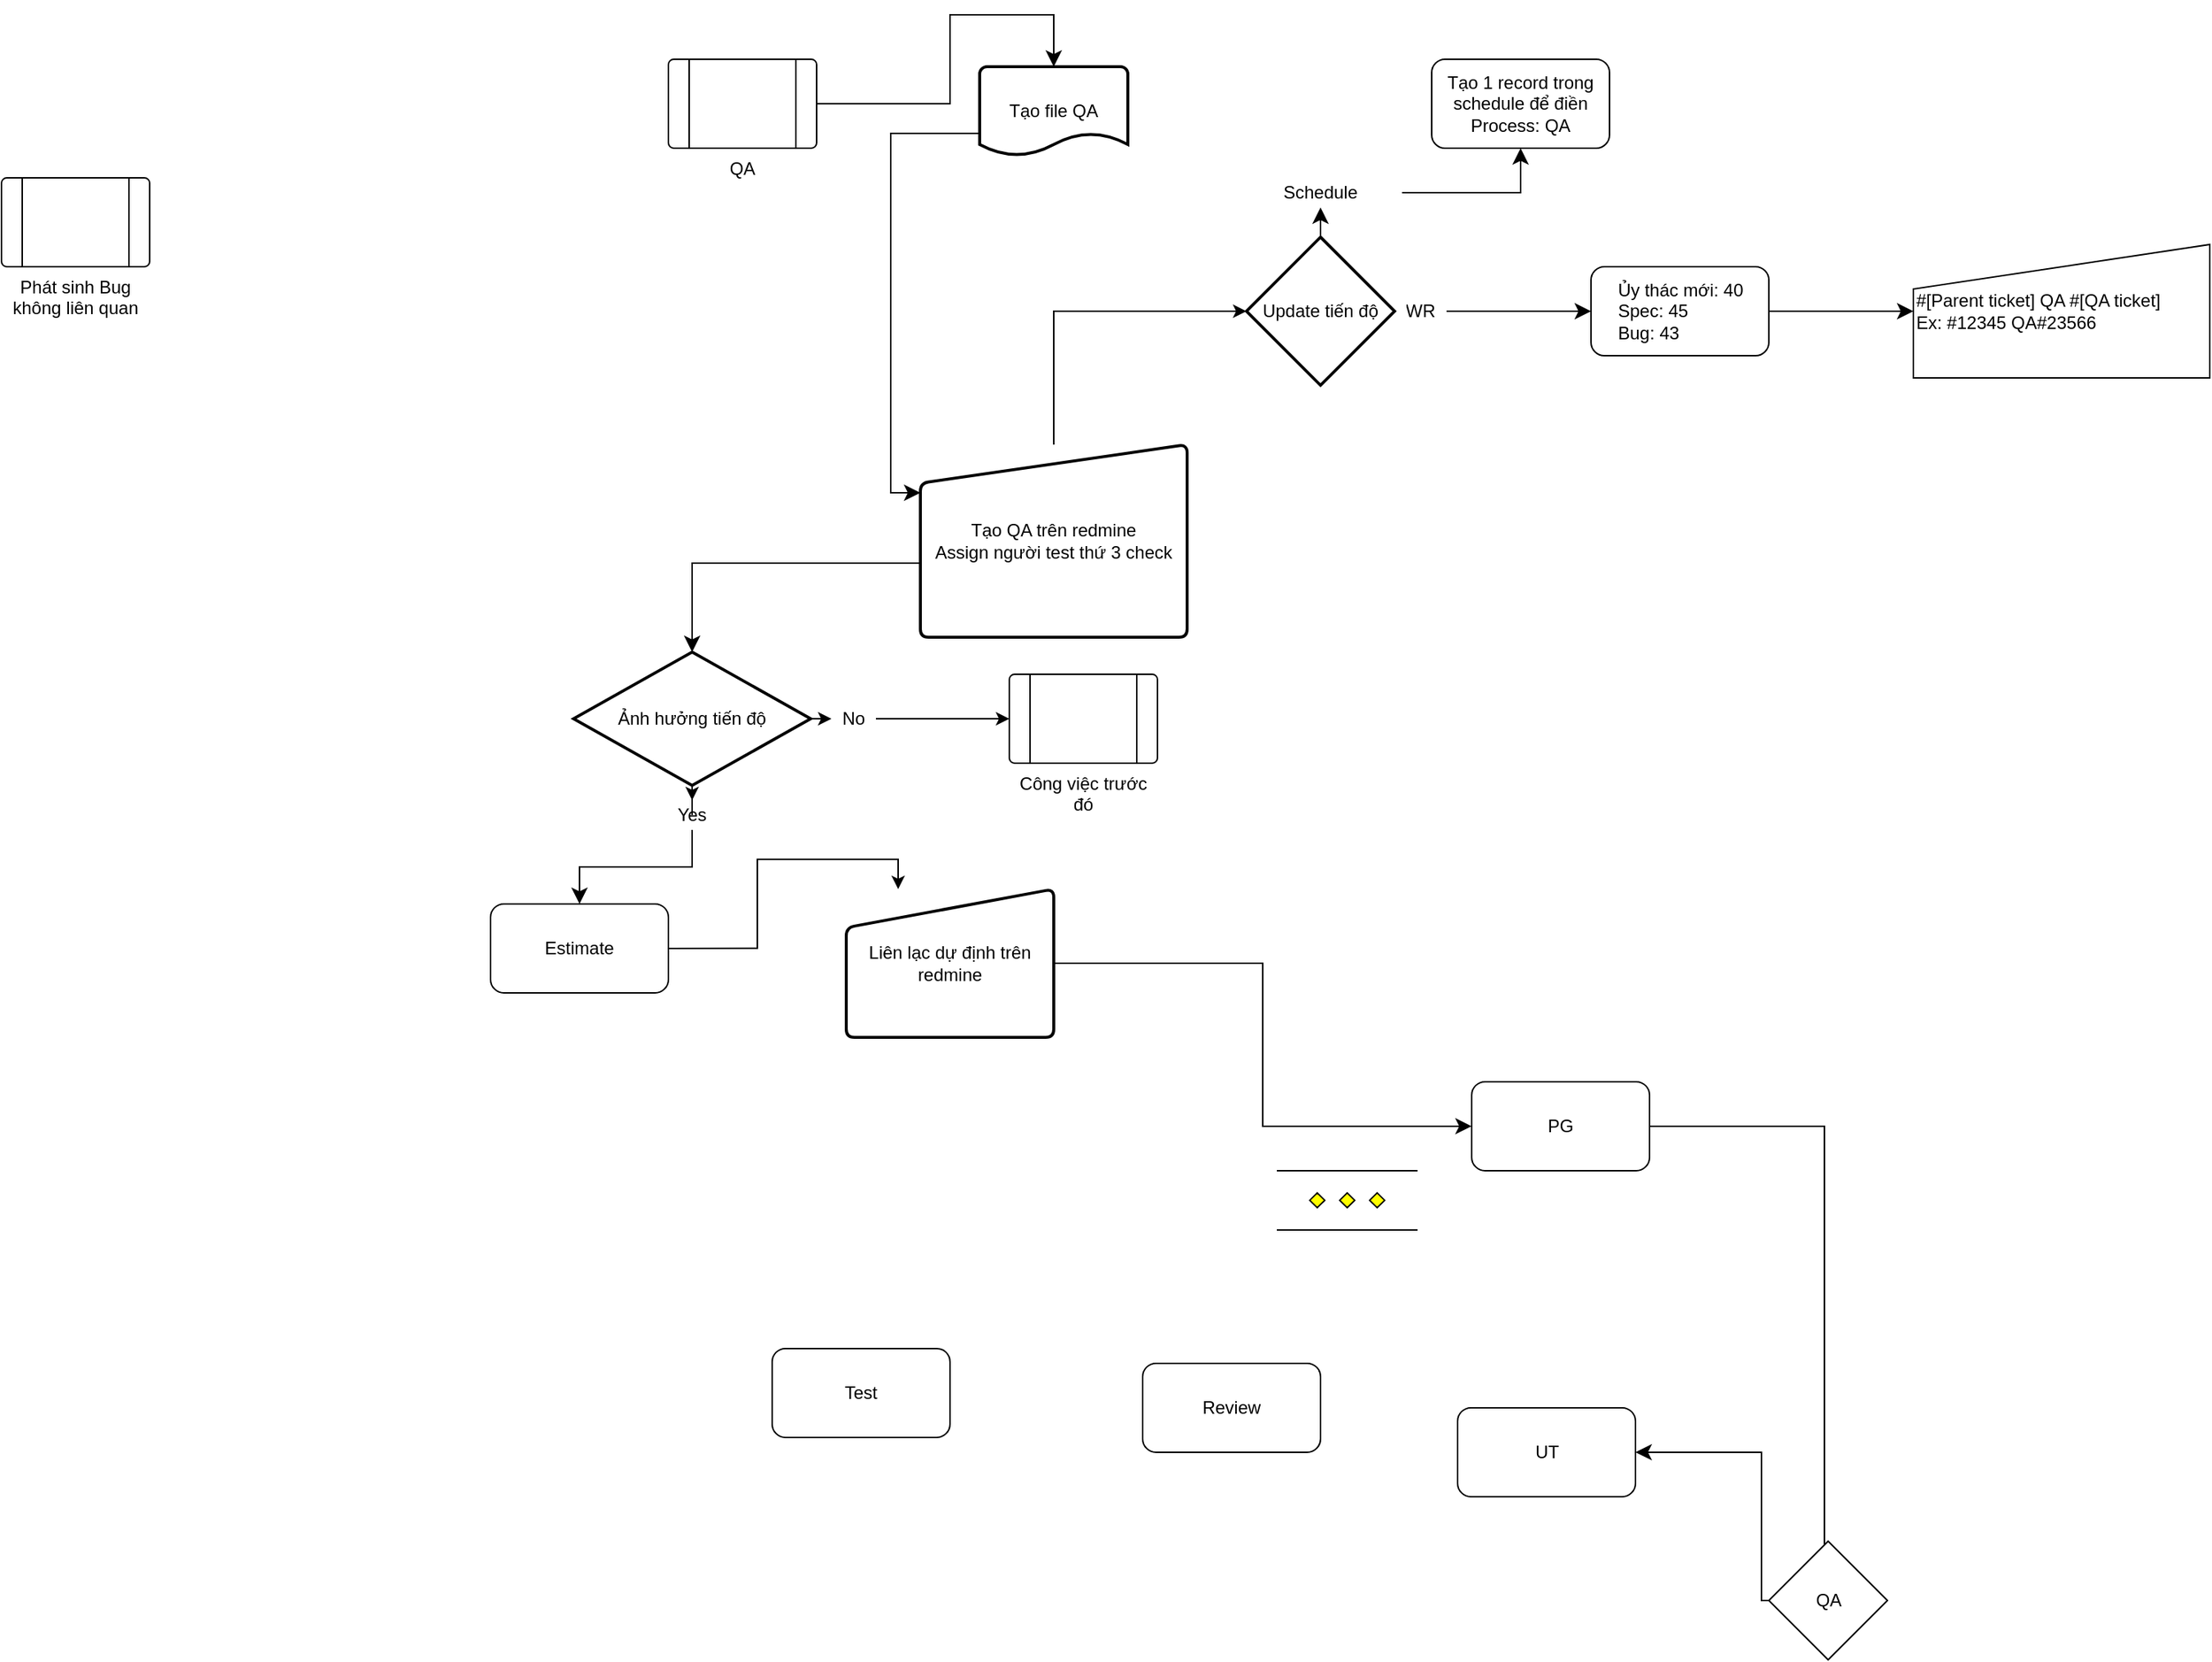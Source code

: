 <mxfile version="22.0.3" type="github">
  <diagram name="Page-1" id="zTbb-Xnv8Q7ji7ILYT0D">
    <mxGraphModel dx="1749" dy="1783" grid="1" gridSize="10" guides="1" tooltips="1" connect="1" arrows="1" fold="1" page="1" pageScale="1" pageWidth="850" pageHeight="1100" math="0" shadow="0">
      <root>
        <mxCell id="0" />
        <mxCell id="1" parent="0" />
        <mxCell id="gtDI2S5hlt-X197ZOi6Z-17" style="edgeStyle=orthogonalEdgeStyle;rounded=0;orthogonalLoop=1;jettySize=auto;html=1;exitX=1;exitY=0.5;exitDx=0;exitDy=0;entryX=0.25;entryY=0;entryDx=0;entryDy=0;" edge="1" parent="1" source="gtDI2S5hlt-X197ZOi6Z-14" target="gtDI2S5hlt-X197ZOi6Z-27">
          <mxGeometry relative="1" as="geometry">
            <mxPoint x="90" y="-460.06" as="targetPoint" />
          </mxGeometry>
        </mxCell>
        <mxCell id="gtDI2S5hlt-X197ZOi6Z-14" value="Estimate" style="rounded=1;whiteSpace=wrap;html=1;" vertex="1" parent="1">
          <mxGeometry x="-150" y="-490.06" width="120" height="60" as="geometry" />
        </mxCell>
        <mxCell id="gtDI2S5hlt-X197ZOi6Z-18" value="PG" style="rounded=1;whiteSpace=wrap;html=1;" vertex="1" parent="1">
          <mxGeometry x="512" y="-370.06" width="120" height="60" as="geometry" />
        </mxCell>
        <mxCell id="gtDI2S5hlt-X197ZOi6Z-19" value="UT" style="rounded=1;whiteSpace=wrap;html=1;" vertex="1" parent="1">
          <mxGeometry x="502.5" y="-150.06" width="120" height="60" as="geometry" />
        </mxCell>
        <mxCell id="gtDI2S5hlt-X197ZOi6Z-20" value="Review" style="rounded=1;whiteSpace=wrap;html=1;" vertex="1" parent="1">
          <mxGeometry x="290" y="-180.06" width="120" height="60" as="geometry" />
        </mxCell>
        <mxCell id="gtDI2S5hlt-X197ZOi6Z-21" value="Test" style="rounded=1;whiteSpace=wrap;html=1;" vertex="1" parent="1">
          <mxGeometry x="40" y="-190.06" width="120" height="60" as="geometry" />
        </mxCell>
        <mxCell id="gtDI2S5hlt-X197ZOi6Z-25" value="" style="edgeStyle=elbowEdgeStyle;elbow=vertical;endArrow=classic;html=1;curved=0;rounded=0;endSize=8;startSize=8;exitX=0.5;exitY=1;exitDx=0;exitDy=0;entryX=0.5;entryY=0;entryDx=0;entryDy=0;" edge="1" parent="1" source="gtDI2S5hlt-X197ZOi6Z-42" target="gtDI2S5hlt-X197ZOi6Z-14">
          <mxGeometry width="50" height="50" relative="1" as="geometry">
            <mxPoint x="-12" y="-490" as="sourcePoint" />
            <mxPoint x="380" y="-280" as="targetPoint" />
            <Array as="points" />
          </mxGeometry>
        </mxCell>
        <mxCell id="gtDI2S5hlt-X197ZOi6Z-27" value="Liên lạc dự định trên redmine" style="html=1;strokeWidth=2;shape=manualInput;whiteSpace=wrap;rounded=1;size=26;arcSize=11;" vertex="1" parent="1">
          <mxGeometry x="90" y="-500.06" width="140" height="100" as="geometry" />
        </mxCell>
        <mxCell id="gtDI2S5hlt-X197ZOi6Z-52" style="edgeStyle=orthogonalEdgeStyle;rounded=0;orthogonalLoop=1;jettySize=auto;html=1;exitX=0.5;exitY=0;exitDx=0;exitDy=0;entryX=0;entryY=0.5;entryDx=0;entryDy=0;entryPerimeter=0;" edge="1" parent="1" source="gtDI2S5hlt-X197ZOi6Z-33" target="gtDI2S5hlt-X197ZOi6Z-53">
          <mxGeometry relative="1" as="geometry" />
        </mxCell>
        <mxCell id="gtDI2S5hlt-X197ZOi6Z-28" value="Tạo file QA" style="strokeWidth=2;html=1;shape=mxgraph.flowchart.document2;whiteSpace=wrap;size=0.25;" vertex="1" parent="1">
          <mxGeometry x="180" y="-1055" width="100" height="60" as="geometry" />
        </mxCell>
        <mxCell id="gtDI2S5hlt-X197ZOi6Z-30" value="" style="edgeStyle=elbowEdgeStyle;elbow=horizontal;endArrow=classic;html=1;curved=0;rounded=0;endSize=8;startSize=8;exitX=1;exitY=0.5;exitDx=0;exitDy=0;" edge="1" parent="1" source="gtDI2S5hlt-X197ZOi6Z-27" target="gtDI2S5hlt-X197ZOi6Z-18">
          <mxGeometry width="50" height="50" relative="1" as="geometry">
            <mxPoint x="210" y="-460.06" as="sourcePoint" />
            <mxPoint x="290" y="-490.06" as="targetPoint" />
          </mxGeometry>
        </mxCell>
        <mxCell id="gtDI2S5hlt-X197ZOi6Z-31" value="" style="edgeStyle=elbowEdgeStyle;elbow=horizontal;endArrow=classic;html=1;curved=0;rounded=0;endSize=8;startSize=8;exitX=0;exitY=0.75;exitDx=0;exitDy=0;exitPerimeter=0;entryX=0;entryY=0.25;entryDx=0;entryDy=0;" edge="1" parent="1" source="gtDI2S5hlt-X197ZOi6Z-28" target="gtDI2S5hlt-X197ZOi6Z-33">
          <mxGeometry width="50" height="50" relative="1" as="geometry">
            <mxPoint x="270" y="-310" as="sourcePoint" />
            <mxPoint x="230" y="-800" as="targetPoint" />
            <Array as="points">
              <mxPoint x="120" y="-890" />
            </Array>
          </mxGeometry>
        </mxCell>
        <mxCell id="gtDI2S5hlt-X197ZOi6Z-32" value="" style="edgeStyle=elbowEdgeStyle;elbow=horizontal;endArrow=classic;html=1;curved=0;rounded=0;endSize=8;startSize=8;exitX=1;exitY=0.5;exitDx=0;exitDy=0;entryX=1;entryY=0.5;entryDx=0;entryDy=0;" edge="1" parent="1" source="gtDI2S5hlt-X197ZOi6Z-22" target="gtDI2S5hlt-X197ZOi6Z-19">
          <mxGeometry width="50" height="50" relative="1" as="geometry">
            <mxPoint x="552" y="-110" as="sourcePoint" />
            <mxPoint x="602" y="-160" as="targetPoint" />
            <Array as="points" />
          </mxGeometry>
        </mxCell>
        <mxCell id="gtDI2S5hlt-X197ZOi6Z-33" value="Tạo QA trên redmine&lt;br&gt;Assign người test thứ 3 check" style="html=1;strokeWidth=2;shape=manualInput;whiteSpace=wrap;rounded=1;size=26;arcSize=11;" vertex="1" parent="1">
          <mxGeometry x="140" y="-800" width="180" height="130" as="geometry" />
        </mxCell>
        <mxCell id="gtDI2S5hlt-X197ZOi6Z-35" value="" style="edgeStyle=elbowEdgeStyle;elbow=vertical;endArrow=classic;html=1;curved=0;rounded=0;endSize=8;startSize=8;exitX=0;exitY=0.25;exitDx=0;exitDy=0;entryX=0.5;entryY=0;entryDx=0;entryDy=0;entryPerimeter=0;" edge="1" parent="1" source="gtDI2S5hlt-X197ZOi6Z-33" target="gtDI2S5hlt-X197ZOi6Z-34">
          <mxGeometry width="50" height="50" relative="1" as="geometry">
            <mxPoint x="230" y="-560" as="sourcePoint" />
            <mxPoint x="-10" y="-660" as="targetPoint" />
            <Array as="points">
              <mxPoint x="60" y="-720" />
            </Array>
          </mxGeometry>
        </mxCell>
        <mxCell id="gtDI2S5hlt-X197ZOi6Z-44" style="edgeStyle=orthogonalEdgeStyle;rounded=0;orthogonalLoop=1;jettySize=auto;html=1;exitX=0.5;exitY=1;exitDx=0;exitDy=0;exitPerimeter=0;" edge="1" parent="1" source="gtDI2S5hlt-X197ZOi6Z-34" target="gtDI2S5hlt-X197ZOi6Z-42">
          <mxGeometry relative="1" as="geometry" />
        </mxCell>
        <mxCell id="gtDI2S5hlt-X197ZOi6Z-34" value="Ảnh hưởng tiến độ" style="strokeWidth=2;html=1;shape=mxgraph.flowchart.decision;whiteSpace=wrap;" vertex="1" parent="1">
          <mxGeometry x="-94" y="-660" width="160" height="90" as="geometry" />
        </mxCell>
        <UserObject label="Yes" placeholders="1" name="Variable" id="gtDI2S5hlt-X197ZOi6Z-42">
          <mxCell style="text;html=1;strokeColor=none;fillColor=none;align=center;verticalAlign=middle;whiteSpace=wrap;overflow=hidden;" vertex="1" parent="1">
            <mxGeometry x="-54" y="-560" width="80" height="20" as="geometry" />
          </mxCell>
        </UserObject>
        <UserObject label="No" placeholders="1" name="Variable" id="gtDI2S5hlt-X197ZOi6Z-45">
          <mxCell style="text;html=1;strokeColor=none;fillColor=none;align=center;verticalAlign=middle;whiteSpace=wrap;overflow=hidden;" vertex="1" parent="1">
            <mxGeometry x="80" y="-625" width="30" height="20" as="geometry" />
          </mxCell>
        </UserObject>
        <mxCell id="gtDI2S5hlt-X197ZOi6Z-46" style="edgeStyle=orthogonalEdgeStyle;rounded=0;orthogonalLoop=1;jettySize=auto;html=1;exitX=1;exitY=0.5;exitDx=0;exitDy=0;exitPerimeter=0;entryX=0;entryY=0.5;entryDx=0;entryDy=0;" edge="1" parent="1" source="gtDI2S5hlt-X197ZOi6Z-34" target="gtDI2S5hlt-X197ZOi6Z-45">
          <mxGeometry relative="1" as="geometry">
            <mxPoint x="-4" y="-560" as="sourcePoint" />
            <mxPoint x="-4" y="-520" as="targetPoint" />
          </mxGeometry>
        </mxCell>
        <mxCell id="gtDI2S5hlt-X197ZOi6Z-48" value="Tạo 1 record trong schedule để điền&lt;br&gt;Process: QA" style="rounded=1;whiteSpace=wrap;html=1;" vertex="1" parent="1">
          <mxGeometry x="485" y="-1060" width="120" height="60" as="geometry" />
        </mxCell>
        <mxCell id="gtDI2S5hlt-X197ZOi6Z-53" value="Update tiến độ" style="strokeWidth=2;html=1;shape=mxgraph.flowchart.decision;whiteSpace=wrap;" vertex="1" parent="1">
          <mxGeometry x="360" y="-940" width="100" height="100" as="geometry" />
        </mxCell>
        <UserObject label="Schedule" placeholders="1" name="Variable" id="gtDI2S5hlt-X197ZOi6Z-54">
          <mxCell style="text;html=1;strokeColor=none;fillColor=none;align=center;verticalAlign=middle;whiteSpace=wrap;overflow=hidden;" vertex="1" parent="1">
            <mxGeometry x="355" y="-980" width="110" height="20" as="geometry" />
          </mxCell>
        </UserObject>
        <mxCell id="gtDI2S5hlt-X197ZOi6Z-55" value="" style="edgeStyle=segmentEdgeStyle;endArrow=classic;html=1;curved=0;rounded=0;endSize=8;startSize=8;exitX=0.5;exitY=0;exitDx=0;exitDy=0;exitPerimeter=0;entryX=0.5;entryY=1;entryDx=0;entryDy=0;" edge="1" parent="1" source="gtDI2S5hlt-X197ZOi6Z-53" target="gtDI2S5hlt-X197ZOi6Z-54">
          <mxGeometry width="50" height="50" relative="1" as="geometry">
            <mxPoint x="330" y="-740" as="sourcePoint" />
            <mxPoint x="380" y="-790" as="targetPoint" />
          </mxGeometry>
        </mxCell>
        <mxCell id="gtDI2S5hlt-X197ZOi6Z-56" value="" style="edgeStyle=segmentEdgeStyle;endArrow=classic;html=1;curved=0;rounded=0;endSize=8;startSize=8;exitX=1;exitY=0.5;exitDx=0;exitDy=0;entryX=0.5;entryY=1;entryDx=0;entryDy=0;" edge="1" parent="1" source="gtDI2S5hlt-X197ZOi6Z-54" target="gtDI2S5hlt-X197ZOi6Z-48">
          <mxGeometry width="50" height="50" relative="1" as="geometry">
            <mxPoint x="330" y="-740" as="sourcePoint" />
            <mxPoint x="380" y="-790" as="targetPoint" />
          </mxGeometry>
        </mxCell>
        <mxCell id="gtDI2S5hlt-X197ZOi6Z-57" value="&lt;div style=&quot;text-align: left;&quot;&gt;&lt;span style=&quot;background-color: initial;&quot;&gt;Ủy thác mới: 40&lt;/span&gt;&lt;/div&gt;&lt;div style=&quot;text-align: left;&quot;&gt;&lt;span style=&quot;background-color: initial;&quot;&gt;Spec: 45&lt;/span&gt;&lt;/div&gt;&lt;div style=&quot;text-align: left;&quot;&gt;&lt;span style=&quot;background-color: initial;&quot;&gt;Bug: 43&lt;/span&gt;&lt;/div&gt;" style="rounded=1;whiteSpace=wrap;html=1;" vertex="1" parent="1">
          <mxGeometry x="592.5" y="-920" width="120" height="60" as="geometry" />
        </mxCell>
        <UserObject label="WR" placeholders="1" name="Variable" id="gtDI2S5hlt-X197ZOi6Z-58">
          <mxCell style="text;html=1;strokeColor=none;fillColor=none;align=center;verticalAlign=middle;whiteSpace=wrap;overflow=hidden;" vertex="1" parent="1">
            <mxGeometry x="460" y="-900" width="35" height="20" as="geometry" />
          </mxCell>
        </UserObject>
        <mxCell id="gtDI2S5hlt-X197ZOi6Z-59" value="" style="edgeStyle=segmentEdgeStyle;endArrow=classic;html=1;curved=0;rounded=0;endSize=8;startSize=8;exitX=1;exitY=0.5;exitDx=0;exitDy=0;exitPerimeter=0;" edge="1" parent="1" source="gtDI2S5hlt-X197ZOi6Z-53" target="gtDI2S5hlt-X197ZOi6Z-58">
          <mxGeometry width="50" height="50" relative="1" as="geometry">
            <mxPoint x="420" y="-930" as="sourcePoint" />
            <mxPoint x="510" y="-890" as="targetPoint" />
          </mxGeometry>
        </mxCell>
        <mxCell id="gtDI2S5hlt-X197ZOi6Z-60" value="" style="edgeStyle=elbowEdgeStyle;elbow=vertical;endArrow=classic;html=1;curved=0;rounded=0;endSize=8;startSize=8;entryX=0;entryY=0.5;entryDx=0;entryDy=0;" edge="1" parent="1" target="gtDI2S5hlt-X197ZOi6Z-57">
          <mxGeometry width="50" height="50" relative="1" as="geometry">
            <mxPoint x="495" y="-890" as="sourcePoint" />
            <mxPoint x="301.5" y="-720" as="targetPoint" />
            <Array as="points">
              <mxPoint x="550" y="-890" />
            </Array>
          </mxGeometry>
        </mxCell>
        <mxCell id="gtDI2S5hlt-X197ZOi6Z-61" value="#[Parent ticket] QA #[QA ticket]&lt;br&gt;Ex: #12345 QA#23566" style="shape=manualInput;whiteSpace=wrap;html=1;align=left;" vertex="1" parent="1">
          <mxGeometry x="810" y="-935" width="200" height="90" as="geometry" />
        </mxCell>
        <mxCell id="gtDI2S5hlt-X197ZOi6Z-69" value="" style="verticalLabelPosition=bottom;verticalAlign=top;html=1;shape=mxgraph.flowchart.parallel_mode;pointerEvents=1" vertex="1" parent="1">
          <mxGeometry x="380.5" y="-310.06" width="95" height="40" as="geometry" />
        </mxCell>
        <mxCell id="gtDI2S5hlt-X197ZOi6Z-70" value="QA" style="verticalLabelPosition=bottom;verticalAlign=top;html=1;shape=process;whiteSpace=wrap;rounded=1;size=0.14;arcSize=6;" vertex="1" parent="1">
          <mxGeometry x="-30" y="-1060" width="100" height="60" as="geometry" />
        </mxCell>
        <mxCell id="gtDI2S5hlt-X197ZOi6Z-72" value="" style="edgeStyle=segmentEdgeStyle;endArrow=classic;html=1;curved=0;rounded=0;endSize=8;startSize=8;exitX=1;exitY=0.5;exitDx=0;exitDy=0;entryX=0.5;entryY=0;entryDx=0;entryDy=0;entryPerimeter=0;" edge="1" parent="1" source="gtDI2S5hlt-X197ZOi6Z-70" target="gtDI2S5hlt-X197ZOi6Z-28">
          <mxGeometry width="50" height="50" relative="1" as="geometry">
            <mxPoint x="429" y="-550" as="sourcePoint" />
            <mxPoint x="459" y="-710" as="targetPoint" />
            <Array as="points">
              <mxPoint x="160" y="-1030" />
              <mxPoint x="160" y="-1090" />
              <mxPoint x="230" y="-1090" />
            </Array>
          </mxGeometry>
        </mxCell>
        <mxCell id="gtDI2S5hlt-X197ZOi6Z-73" value="" style="edgeStyle=elbowEdgeStyle;elbow=horizontal;endArrow=classic;html=1;curved=0;rounded=0;endSize=8;startSize=8;exitX=1;exitY=0.5;exitDx=0;exitDy=0;entryX=1;entryY=0.5;entryDx=0;entryDy=0;" edge="1" parent="1" source="gtDI2S5hlt-X197ZOi6Z-18" target="gtDI2S5hlt-X197ZOi6Z-22">
          <mxGeometry width="50" height="50" relative="1" as="geometry">
            <mxPoint x="722" y="-130" as="sourcePoint" />
            <mxPoint x="713" y="90" as="targetPoint" />
            <Array as="points">
              <mxPoint x="750" y="-10" />
            </Array>
          </mxGeometry>
        </mxCell>
        <mxCell id="gtDI2S5hlt-X197ZOi6Z-22" value="QA" style="rhombus;whiteSpace=wrap;html=1;" vertex="1" parent="1">
          <mxGeometry x="712.5" y="-60" width="80" height="80" as="geometry" />
        </mxCell>
        <mxCell id="gtDI2S5hlt-X197ZOi6Z-75" value="" style="edgeStyle=orthogonalEdgeStyle;rounded=0;orthogonalLoop=1;jettySize=auto;html=1;exitX=1;exitY=0.5;exitDx=0;exitDy=0;" edge="1" parent="1" source="gtDI2S5hlt-X197ZOi6Z-45" target="gtDI2S5hlt-X197ZOi6Z-74">
          <mxGeometry relative="1" as="geometry">
            <mxPoint x="110" y="-615" as="sourcePoint" />
            <mxPoint x="662" y="-160" as="targetPoint" />
          </mxGeometry>
        </mxCell>
        <mxCell id="gtDI2S5hlt-X197ZOi6Z-74" value="Công việc trước đó" style="verticalLabelPosition=bottom;verticalAlign=top;html=1;shape=process;whiteSpace=wrap;rounded=1;size=0.14;arcSize=6;" vertex="1" parent="1">
          <mxGeometry x="200" y="-645" width="100" height="60" as="geometry" />
        </mxCell>
        <mxCell id="gtDI2S5hlt-X197ZOi6Z-80" value="" style="edgeStyle=segmentEdgeStyle;endArrow=classic;html=1;curved=0;rounded=0;endSize=8;startSize=8;exitX=1;exitY=0.5;exitDx=0;exitDy=0;entryX=0;entryY=0.5;entryDx=0;entryDy=0;" edge="1" parent="1" source="gtDI2S5hlt-X197ZOi6Z-57" target="gtDI2S5hlt-X197ZOi6Z-61">
          <mxGeometry width="50" height="50" relative="1" as="geometry">
            <mxPoint x="430" y="-600" as="sourcePoint" />
            <mxPoint x="480" y="-650" as="targetPoint" />
          </mxGeometry>
        </mxCell>
        <mxCell id="gtDI2S5hlt-X197ZOi6Z-81" value="Phát sinh Bug không liên quan" style="verticalLabelPosition=bottom;verticalAlign=top;html=1;shape=process;whiteSpace=wrap;rounded=1;size=0.14;arcSize=6;" vertex="1" parent="1">
          <mxGeometry x="-480" y="-980" width="100" height="60" as="geometry" />
        </mxCell>
      </root>
    </mxGraphModel>
  </diagram>
</mxfile>

